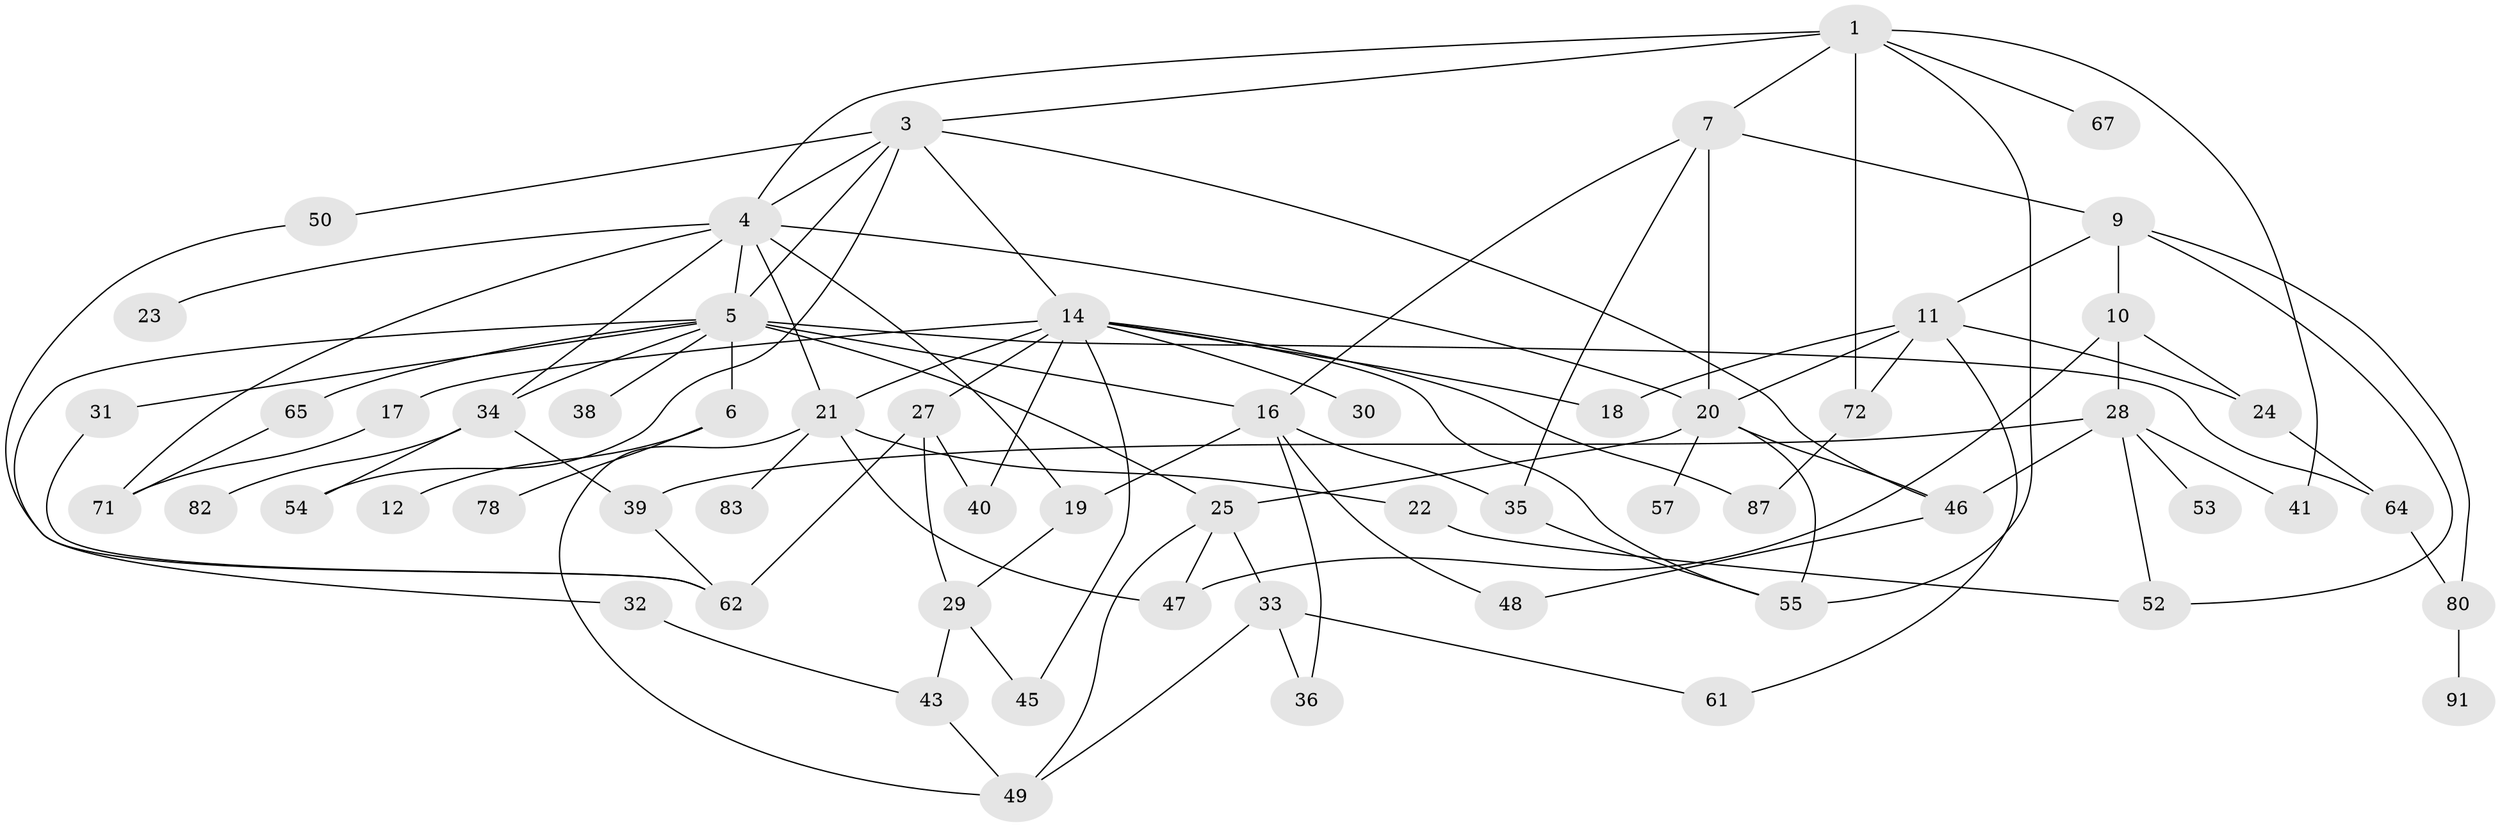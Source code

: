 // Generated by graph-tools (version 1.1) at 2025/23/03/03/25 07:23:34]
// undirected, 60 vertices, 102 edges
graph export_dot {
graph [start="1"]
  node [color=gray90,style=filled];
  1 [super="+2"];
  3 [super="+76"];
  4 [super="+75"];
  5 [super="+13"];
  6 [super="+8"];
  7;
  9 [super="+69"];
  10;
  11 [super="+86"];
  12;
  14 [super="+15"];
  16 [super="+44"];
  17 [super="+90"];
  18 [super="+77"];
  19;
  20 [super="+26"];
  21 [super="+42"];
  22;
  23;
  24;
  25 [super="+51"];
  27;
  28 [super="+81"];
  29 [super="+88"];
  30 [super="+73"];
  31;
  32;
  33 [super="+37"];
  34 [super="+60"];
  35 [super="+56"];
  36;
  38;
  39;
  40 [super="+59"];
  41;
  43 [super="+63"];
  45;
  46 [super="+66"];
  47;
  48 [super="+70"];
  49 [super="+89"];
  50 [super="+85"];
  52;
  53;
  54 [super="+79"];
  55 [super="+58"];
  57 [super="+68"];
  61;
  62 [super="+92"];
  64;
  65;
  67;
  71 [super="+74"];
  72;
  78;
  80 [super="+84"];
  82;
  83;
  87;
  91;
  1 -- 4;
  1 -- 67;
  1 -- 3;
  1 -- 7;
  1 -- 72;
  1 -- 41;
  1 -- 55;
  3 -- 14;
  3 -- 50;
  3 -- 54;
  3 -- 4;
  3 -- 5;
  3 -- 46;
  4 -- 5 [weight=2];
  4 -- 19;
  4 -- 21;
  4 -- 23;
  4 -- 34;
  4 -- 71;
  4 -- 20;
  5 -- 6;
  5 -- 16;
  5 -- 38;
  5 -- 65;
  5 -- 32;
  5 -- 64;
  5 -- 31;
  5 -- 34;
  5 -- 25;
  6 -- 12;
  6 -- 78;
  7 -- 9;
  7 -- 35;
  7 -- 20;
  7 -- 16;
  9 -- 10;
  9 -- 11;
  9 -- 52;
  9 -- 80;
  10 -- 28;
  10 -- 47;
  10 -- 24;
  11 -- 20;
  11 -- 24;
  11 -- 61;
  11 -- 18;
  11 -- 72;
  14 -- 27;
  14 -- 30;
  14 -- 55;
  14 -- 17;
  14 -- 18;
  14 -- 87;
  14 -- 45;
  14 -- 21;
  14 -- 40;
  16 -- 36;
  16 -- 48;
  16 -- 19;
  16 -- 35;
  17 -- 71;
  19 -- 29;
  20 -- 25;
  20 -- 55;
  20 -- 57;
  20 -- 46;
  21 -- 22;
  21 -- 49;
  21 -- 83;
  21 -- 47;
  22 -- 52;
  24 -- 64;
  25 -- 33;
  25 -- 47;
  25 -- 49;
  27 -- 40;
  27 -- 62;
  27 -- 29;
  28 -- 41;
  28 -- 46;
  28 -- 53;
  28 -- 52;
  28 -- 39;
  29 -- 43;
  29 -- 45;
  31 -- 62;
  32 -- 43;
  33 -- 36;
  33 -- 61;
  33 -- 49;
  34 -- 39;
  34 -- 54;
  34 -- 82;
  35 -- 55;
  39 -- 62;
  43 -- 49;
  46 -- 48;
  50 -- 62;
  64 -- 80;
  65 -- 71;
  72 -- 87;
  80 -- 91;
}
